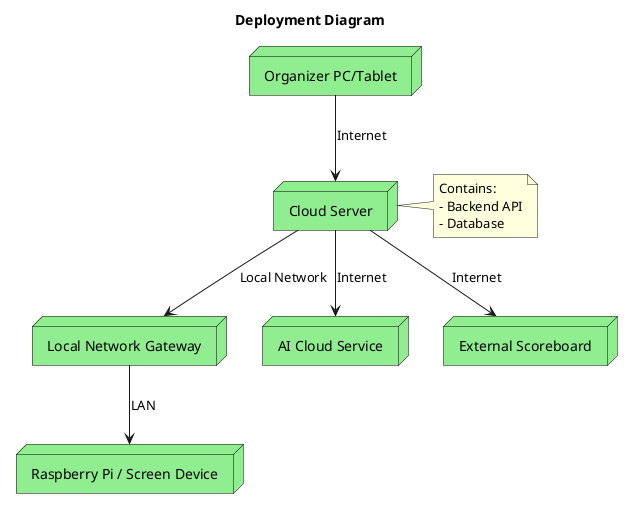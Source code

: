 @startuml
skinparam node {
  BackgroundColor lightgreen
  BorderColor black
}

node "Organizer PC/Tablet" as organizer_device
node "Cloud Server" as cloud_server
node "Local Network Gateway" as gateway
node "Raspberry Pi / Screen Device" as screen_device
node "AI Cloud Service" as ai_cloud
node "External Scoreboard" as ext_score

note right of cloud_server
  Contains:
  - Backend API
  - Database
end note

organizer_device --> cloud_server : Internet
cloud_server --> gateway : Local Network
gateway --> screen_device : LAN
cloud_server --> ai_cloud : Internet
cloud_server --> ext_score : Internet

title Deployment Diagram
@enduml